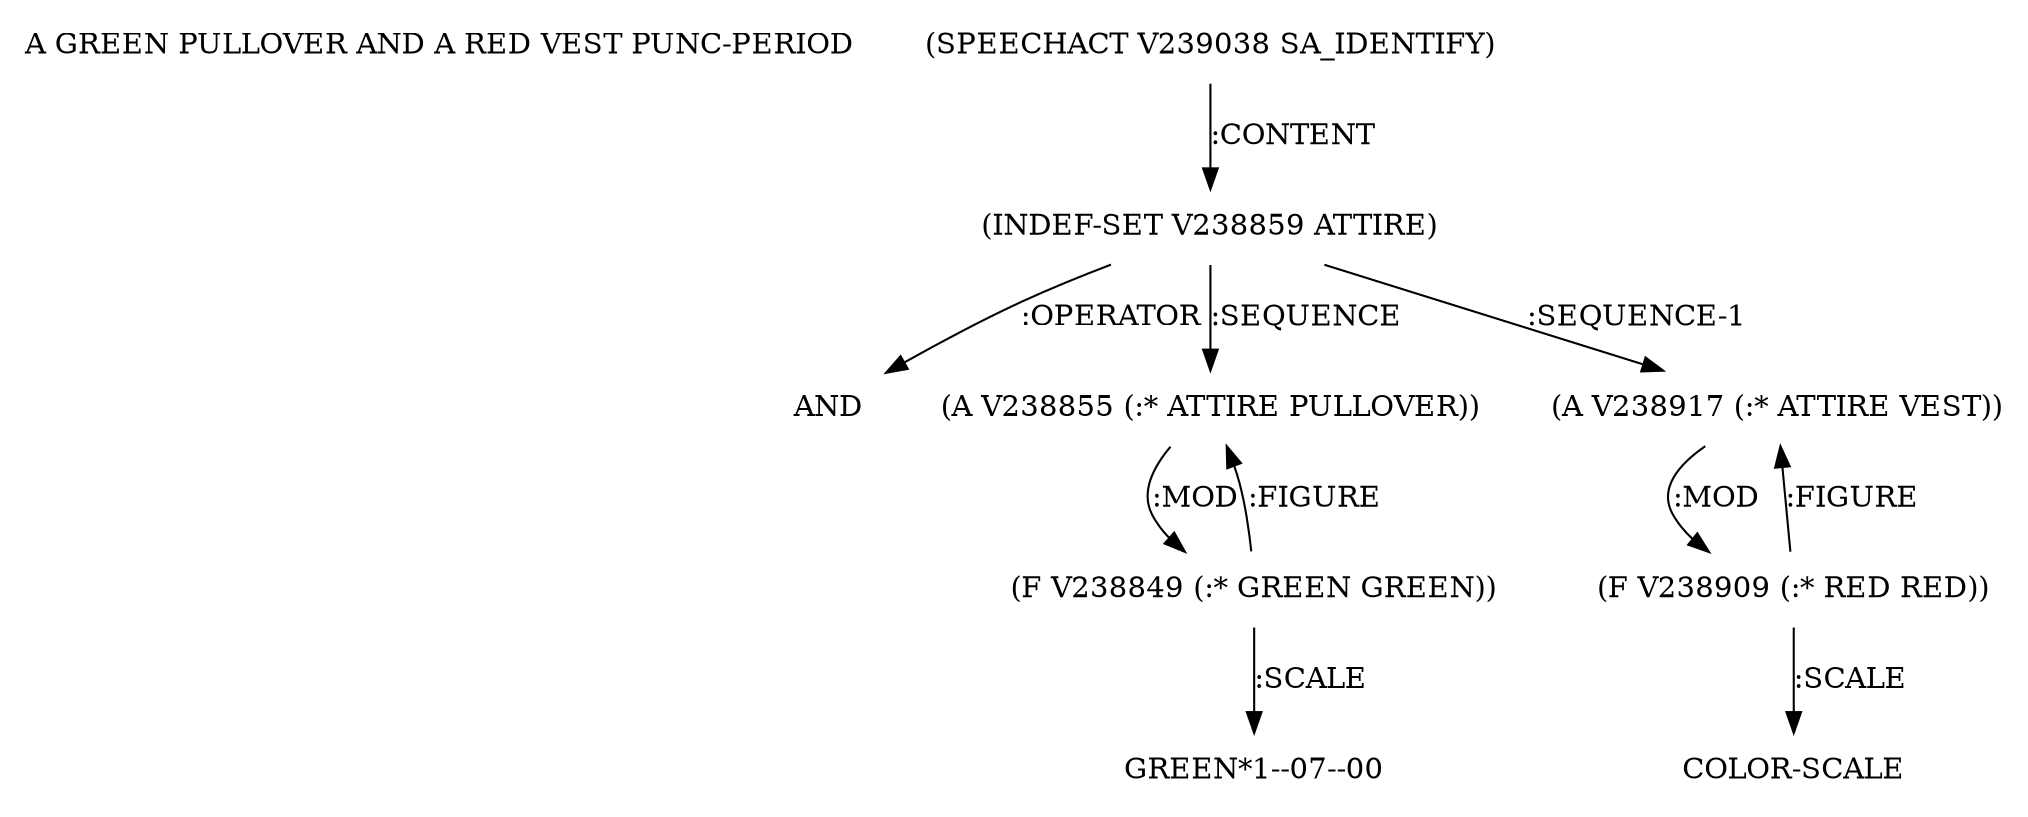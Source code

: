 digraph Terms {
  node [shape=none]
  "A GREEN PULLOVER AND A RED VEST PUNC-PERIOD"
  "V239038" [label="(SPEECHACT V239038 SA_IDENTIFY)"]
  "V239038" -> "V238859" [label=":CONTENT"]
  "V238859" [label="(INDEF-SET V238859 ATTIRE)"]
  "V238859" -> "NT239571" [label=":OPERATOR"]
  "NT239571" [label="AND"]
  "V238859" -> "V238855" [label=":SEQUENCE"]
  "V238859" -> "V238917" [label=":SEQUENCE-1"]
  "V238855" [label="(A V238855 (:* ATTIRE PULLOVER))"]
  "V238855" -> "V238849" [label=":MOD"]
  "V238849" [label="(F V238849 (:* GREEN GREEN))"]
  "V238849" -> "V238855" [label=":FIGURE"]
  "V238849" -> "NT239572" [label=":SCALE"]
  "NT239572" [label="GREEN*1--07--00"]
  "V238917" [label="(A V238917 (:* ATTIRE VEST))"]
  "V238917" -> "V238909" [label=":MOD"]
  "V238909" [label="(F V238909 (:* RED RED))"]
  "V238909" -> "V238917" [label=":FIGURE"]
  "V238909" -> "NT239573" [label=":SCALE"]
  "NT239573" [label="COLOR-SCALE"]
}
